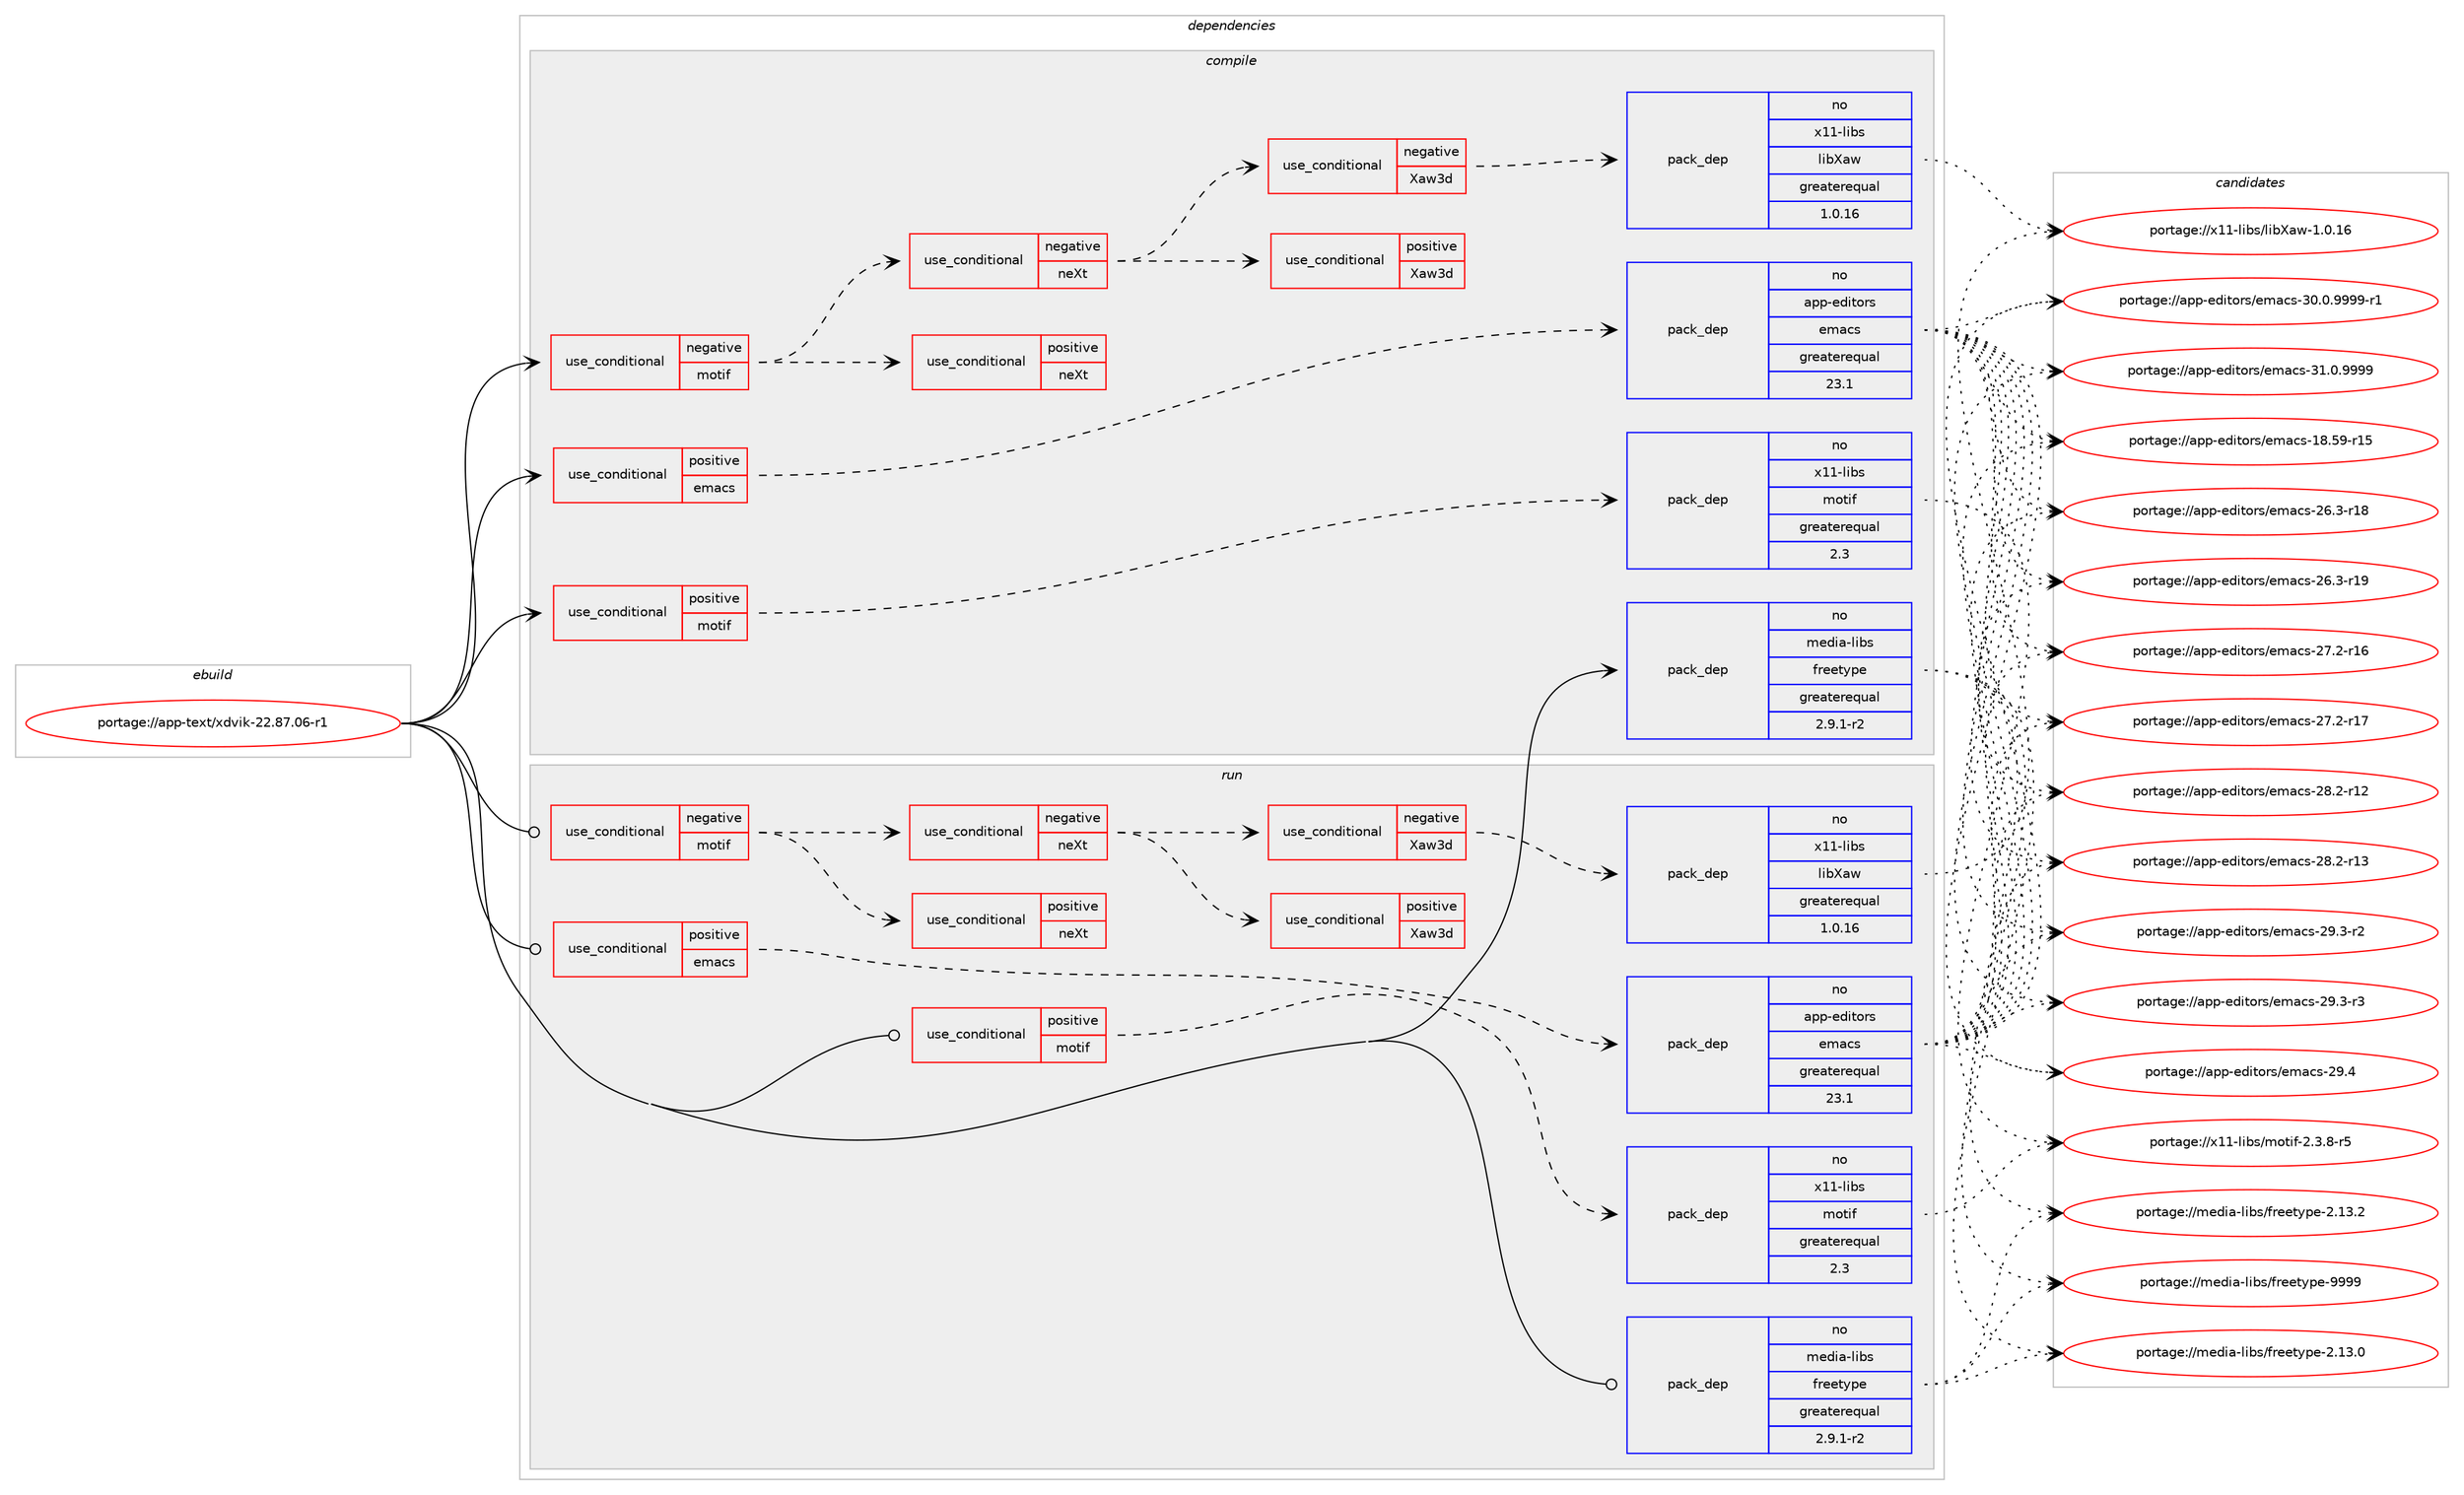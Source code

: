 digraph prolog {

# *************
# Graph options
# *************

newrank=true;
concentrate=true;
compound=true;
graph [rankdir=LR,fontname=Helvetica,fontsize=10,ranksep=1.5];#, ranksep=2.5, nodesep=0.2];
edge  [arrowhead=vee];
node  [fontname=Helvetica,fontsize=10];

# **********
# The ebuild
# **********

subgraph cluster_leftcol {
color=gray;
rank=same;
label=<<i>ebuild</i>>;
id [label="portage://app-text/xdvik-22.87.06-r1", color=red, width=4, href="../app-text/xdvik-22.87.06-r1.svg"];
}

# ****************
# The dependencies
# ****************

subgraph cluster_midcol {
color=gray;
label=<<i>dependencies</i>>;
subgraph cluster_compile {
fillcolor="#eeeeee";
style=filled;
label=<<i>compile</i>>;
subgraph cond15813 {
dependency27190 [label=<<TABLE BORDER="0" CELLBORDER="1" CELLSPACING="0" CELLPADDING="4"><TR><TD ROWSPAN="3" CELLPADDING="10">use_conditional</TD></TR><TR><TD>negative</TD></TR><TR><TD>motif</TD></TR></TABLE>>, shape=none, color=red];
subgraph cond15814 {
dependency27191 [label=<<TABLE BORDER="0" CELLBORDER="1" CELLSPACING="0" CELLPADDING="4"><TR><TD ROWSPAN="3" CELLPADDING="10">use_conditional</TD></TR><TR><TD>positive</TD></TR><TR><TD>neXt</TD></TR></TABLE>>, shape=none, color=red];
# *** BEGIN UNKNOWN DEPENDENCY TYPE (TODO) ***
# dependency27191 -> package_dependency(portage://app-text/xdvik-22.87.06-r1,install,no,x11-libs,neXtaw,none,[,,],[],[])
# *** END UNKNOWN DEPENDENCY TYPE (TODO) ***

}
dependency27190:e -> dependency27191:w [weight=20,style="dashed",arrowhead="vee"];
subgraph cond15815 {
dependency27192 [label=<<TABLE BORDER="0" CELLBORDER="1" CELLSPACING="0" CELLPADDING="4"><TR><TD ROWSPAN="3" CELLPADDING="10">use_conditional</TD></TR><TR><TD>negative</TD></TR><TR><TD>neXt</TD></TR></TABLE>>, shape=none, color=red];
subgraph cond15816 {
dependency27193 [label=<<TABLE BORDER="0" CELLBORDER="1" CELLSPACING="0" CELLPADDING="4"><TR><TD ROWSPAN="3" CELLPADDING="10">use_conditional</TD></TR><TR><TD>positive</TD></TR><TR><TD>Xaw3d</TD></TR></TABLE>>, shape=none, color=red];
# *** BEGIN UNKNOWN DEPENDENCY TYPE (TODO) ***
# dependency27193 -> package_dependency(portage://app-text/xdvik-22.87.06-r1,install,no,x11-libs,libXaw3d,none,[,,],[],[])
# *** END UNKNOWN DEPENDENCY TYPE (TODO) ***

}
dependency27192:e -> dependency27193:w [weight=20,style="dashed",arrowhead="vee"];
subgraph cond15817 {
dependency27194 [label=<<TABLE BORDER="0" CELLBORDER="1" CELLSPACING="0" CELLPADDING="4"><TR><TD ROWSPAN="3" CELLPADDING="10">use_conditional</TD></TR><TR><TD>negative</TD></TR><TR><TD>Xaw3d</TD></TR></TABLE>>, shape=none, color=red];
subgraph pack10891 {
dependency27195 [label=<<TABLE BORDER="0" CELLBORDER="1" CELLSPACING="0" CELLPADDING="4" WIDTH="220"><TR><TD ROWSPAN="6" CELLPADDING="30">pack_dep</TD></TR><TR><TD WIDTH="110">no</TD></TR><TR><TD>x11-libs</TD></TR><TR><TD>libXaw</TD></TR><TR><TD>greaterequal</TD></TR><TR><TD>1.0.16</TD></TR></TABLE>>, shape=none, color=blue];
}
dependency27194:e -> dependency27195:w [weight=20,style="dashed",arrowhead="vee"];
}
dependency27192:e -> dependency27194:w [weight=20,style="dashed",arrowhead="vee"];
}
dependency27190:e -> dependency27192:w [weight=20,style="dashed",arrowhead="vee"];
}
id:e -> dependency27190:w [weight=20,style="solid",arrowhead="vee"];
subgraph cond15818 {
dependency27196 [label=<<TABLE BORDER="0" CELLBORDER="1" CELLSPACING="0" CELLPADDING="4"><TR><TD ROWSPAN="3" CELLPADDING="10">use_conditional</TD></TR><TR><TD>positive</TD></TR><TR><TD>emacs</TD></TR></TABLE>>, shape=none, color=red];
subgraph pack10892 {
dependency27197 [label=<<TABLE BORDER="0" CELLBORDER="1" CELLSPACING="0" CELLPADDING="4" WIDTH="220"><TR><TD ROWSPAN="6" CELLPADDING="30">pack_dep</TD></TR><TR><TD WIDTH="110">no</TD></TR><TR><TD>app-editors</TD></TR><TR><TD>emacs</TD></TR><TR><TD>greaterequal</TD></TR><TR><TD>23.1</TD></TR></TABLE>>, shape=none, color=blue];
}
dependency27196:e -> dependency27197:w [weight=20,style="dashed",arrowhead="vee"];
}
id:e -> dependency27196:w [weight=20,style="solid",arrowhead="vee"];
subgraph cond15819 {
dependency27198 [label=<<TABLE BORDER="0" CELLBORDER="1" CELLSPACING="0" CELLPADDING="4"><TR><TD ROWSPAN="3" CELLPADDING="10">use_conditional</TD></TR><TR><TD>positive</TD></TR><TR><TD>motif</TD></TR></TABLE>>, shape=none, color=red];
subgraph pack10893 {
dependency27199 [label=<<TABLE BORDER="0" CELLBORDER="1" CELLSPACING="0" CELLPADDING="4" WIDTH="220"><TR><TD ROWSPAN="6" CELLPADDING="30">pack_dep</TD></TR><TR><TD WIDTH="110">no</TD></TR><TR><TD>x11-libs</TD></TR><TR><TD>motif</TD></TR><TR><TD>greaterequal</TD></TR><TR><TD>2.3</TD></TR></TABLE>>, shape=none, color=blue];
}
dependency27198:e -> dependency27199:w [weight=20,style="dashed",arrowhead="vee"];
}
id:e -> dependency27198:w [weight=20,style="solid",arrowhead="vee"];
# *** BEGIN UNKNOWN DEPENDENCY TYPE (TODO) ***
# id -> package_dependency(portage://app-text/xdvik-22.87.06-r1,install,no,dev-libs,kpathsea,none,[,,],any_same_slot,[])
# *** END UNKNOWN DEPENDENCY TYPE (TODO) ***

subgraph pack10894 {
dependency27200 [label=<<TABLE BORDER="0" CELLBORDER="1" CELLSPACING="0" CELLPADDING="4" WIDTH="220"><TR><TD ROWSPAN="6" CELLPADDING="30">pack_dep</TD></TR><TR><TD WIDTH="110">no</TD></TR><TR><TD>media-libs</TD></TR><TR><TD>freetype</TD></TR><TR><TD>greaterequal</TD></TR><TR><TD>2.9.1-r2</TD></TR></TABLE>>, shape=none, color=blue];
}
id:e -> dependency27200:w [weight=20,style="solid",arrowhead="vee"];
# *** BEGIN UNKNOWN DEPENDENCY TYPE (TODO) ***
# id -> package_dependency(portage://app-text/xdvik-22.87.06-r1,install,no,x11-libs,libX11,none,[,,],[],[])
# *** END UNKNOWN DEPENDENCY TYPE (TODO) ***

# *** BEGIN UNKNOWN DEPENDENCY TYPE (TODO) ***
# id -> package_dependency(portage://app-text/xdvik-22.87.06-r1,install,no,x11-libs,libXi,none,[,,],[],[])
# *** END UNKNOWN DEPENDENCY TYPE (TODO) ***

# *** BEGIN UNKNOWN DEPENDENCY TYPE (TODO) ***
# id -> package_dependency(portage://app-text/xdvik-22.87.06-r1,install,no,x11-libs,libXmu,none,[,,],[],[])
# *** END UNKNOWN DEPENDENCY TYPE (TODO) ***

# *** BEGIN UNKNOWN DEPENDENCY TYPE (TODO) ***
# id -> package_dependency(portage://app-text/xdvik-22.87.06-r1,install,no,x11-libs,libXpm,none,[,,],[],[])
# *** END UNKNOWN DEPENDENCY TYPE (TODO) ***

# *** BEGIN UNKNOWN DEPENDENCY TYPE (TODO) ***
# id -> package_dependency(portage://app-text/xdvik-22.87.06-r1,install,no,x11-libs,libXt,none,[,,],[],[])
# *** END UNKNOWN DEPENDENCY TYPE (TODO) ***

}
subgraph cluster_compileandrun {
fillcolor="#eeeeee";
style=filled;
label=<<i>compile and run</i>>;
}
subgraph cluster_run {
fillcolor="#eeeeee";
style=filled;
label=<<i>run</i>>;
subgraph cond15820 {
dependency27201 [label=<<TABLE BORDER="0" CELLBORDER="1" CELLSPACING="0" CELLPADDING="4"><TR><TD ROWSPAN="3" CELLPADDING="10">use_conditional</TD></TR><TR><TD>negative</TD></TR><TR><TD>motif</TD></TR></TABLE>>, shape=none, color=red];
subgraph cond15821 {
dependency27202 [label=<<TABLE BORDER="0" CELLBORDER="1" CELLSPACING="0" CELLPADDING="4"><TR><TD ROWSPAN="3" CELLPADDING="10">use_conditional</TD></TR><TR><TD>positive</TD></TR><TR><TD>neXt</TD></TR></TABLE>>, shape=none, color=red];
# *** BEGIN UNKNOWN DEPENDENCY TYPE (TODO) ***
# dependency27202 -> package_dependency(portage://app-text/xdvik-22.87.06-r1,run,no,x11-libs,neXtaw,none,[,,],[],[])
# *** END UNKNOWN DEPENDENCY TYPE (TODO) ***

}
dependency27201:e -> dependency27202:w [weight=20,style="dashed",arrowhead="vee"];
subgraph cond15822 {
dependency27203 [label=<<TABLE BORDER="0" CELLBORDER="1" CELLSPACING="0" CELLPADDING="4"><TR><TD ROWSPAN="3" CELLPADDING="10">use_conditional</TD></TR><TR><TD>negative</TD></TR><TR><TD>neXt</TD></TR></TABLE>>, shape=none, color=red];
subgraph cond15823 {
dependency27204 [label=<<TABLE BORDER="0" CELLBORDER="1" CELLSPACING="0" CELLPADDING="4"><TR><TD ROWSPAN="3" CELLPADDING="10">use_conditional</TD></TR><TR><TD>positive</TD></TR><TR><TD>Xaw3d</TD></TR></TABLE>>, shape=none, color=red];
# *** BEGIN UNKNOWN DEPENDENCY TYPE (TODO) ***
# dependency27204 -> package_dependency(portage://app-text/xdvik-22.87.06-r1,run,no,x11-libs,libXaw3d,none,[,,],[],[])
# *** END UNKNOWN DEPENDENCY TYPE (TODO) ***

}
dependency27203:e -> dependency27204:w [weight=20,style="dashed",arrowhead="vee"];
subgraph cond15824 {
dependency27205 [label=<<TABLE BORDER="0" CELLBORDER="1" CELLSPACING="0" CELLPADDING="4"><TR><TD ROWSPAN="3" CELLPADDING="10">use_conditional</TD></TR><TR><TD>negative</TD></TR><TR><TD>Xaw3d</TD></TR></TABLE>>, shape=none, color=red];
subgraph pack10895 {
dependency27206 [label=<<TABLE BORDER="0" CELLBORDER="1" CELLSPACING="0" CELLPADDING="4" WIDTH="220"><TR><TD ROWSPAN="6" CELLPADDING="30">pack_dep</TD></TR><TR><TD WIDTH="110">no</TD></TR><TR><TD>x11-libs</TD></TR><TR><TD>libXaw</TD></TR><TR><TD>greaterequal</TD></TR><TR><TD>1.0.16</TD></TR></TABLE>>, shape=none, color=blue];
}
dependency27205:e -> dependency27206:w [weight=20,style="dashed",arrowhead="vee"];
}
dependency27203:e -> dependency27205:w [weight=20,style="dashed",arrowhead="vee"];
}
dependency27201:e -> dependency27203:w [weight=20,style="dashed",arrowhead="vee"];
}
id:e -> dependency27201:w [weight=20,style="solid",arrowhead="odot"];
subgraph cond15825 {
dependency27207 [label=<<TABLE BORDER="0" CELLBORDER="1" CELLSPACING="0" CELLPADDING="4"><TR><TD ROWSPAN="3" CELLPADDING="10">use_conditional</TD></TR><TR><TD>positive</TD></TR><TR><TD>emacs</TD></TR></TABLE>>, shape=none, color=red];
subgraph pack10896 {
dependency27208 [label=<<TABLE BORDER="0" CELLBORDER="1" CELLSPACING="0" CELLPADDING="4" WIDTH="220"><TR><TD ROWSPAN="6" CELLPADDING="30">pack_dep</TD></TR><TR><TD WIDTH="110">no</TD></TR><TR><TD>app-editors</TD></TR><TR><TD>emacs</TD></TR><TR><TD>greaterequal</TD></TR><TR><TD>23.1</TD></TR></TABLE>>, shape=none, color=blue];
}
dependency27207:e -> dependency27208:w [weight=20,style="dashed",arrowhead="vee"];
}
id:e -> dependency27207:w [weight=20,style="solid",arrowhead="odot"];
subgraph cond15826 {
dependency27209 [label=<<TABLE BORDER="0" CELLBORDER="1" CELLSPACING="0" CELLPADDING="4"><TR><TD ROWSPAN="3" CELLPADDING="10">use_conditional</TD></TR><TR><TD>positive</TD></TR><TR><TD>motif</TD></TR></TABLE>>, shape=none, color=red];
subgraph pack10897 {
dependency27210 [label=<<TABLE BORDER="0" CELLBORDER="1" CELLSPACING="0" CELLPADDING="4" WIDTH="220"><TR><TD ROWSPAN="6" CELLPADDING="30">pack_dep</TD></TR><TR><TD WIDTH="110">no</TD></TR><TR><TD>x11-libs</TD></TR><TR><TD>motif</TD></TR><TR><TD>greaterequal</TD></TR><TR><TD>2.3</TD></TR></TABLE>>, shape=none, color=blue];
}
dependency27209:e -> dependency27210:w [weight=20,style="dashed",arrowhead="vee"];
}
id:e -> dependency27209:w [weight=20,style="solid",arrowhead="odot"];
# *** BEGIN UNKNOWN DEPENDENCY TYPE (TODO) ***
# id -> package_dependency(portage://app-text/xdvik-22.87.06-r1,run,no,dev-libs,kpathsea,none,[,,],any_same_slot,[])
# *** END UNKNOWN DEPENDENCY TYPE (TODO) ***

subgraph pack10898 {
dependency27211 [label=<<TABLE BORDER="0" CELLBORDER="1" CELLSPACING="0" CELLPADDING="4" WIDTH="220"><TR><TD ROWSPAN="6" CELLPADDING="30">pack_dep</TD></TR><TR><TD WIDTH="110">no</TD></TR><TR><TD>media-libs</TD></TR><TR><TD>freetype</TD></TR><TR><TD>greaterequal</TD></TR><TR><TD>2.9.1-r2</TD></TR></TABLE>>, shape=none, color=blue];
}
id:e -> dependency27211:w [weight=20,style="solid",arrowhead="odot"];
# *** BEGIN UNKNOWN DEPENDENCY TYPE (TODO) ***
# id -> package_dependency(portage://app-text/xdvik-22.87.06-r1,run,no,virtual,latex-base,none,[,,],[],[])
# *** END UNKNOWN DEPENDENCY TYPE (TODO) ***

# *** BEGIN UNKNOWN DEPENDENCY TYPE (TODO) ***
# id -> package_dependency(portage://app-text/xdvik-22.87.06-r1,run,no,x11-libs,libX11,none,[,,],[],[])
# *** END UNKNOWN DEPENDENCY TYPE (TODO) ***

# *** BEGIN UNKNOWN DEPENDENCY TYPE (TODO) ***
# id -> package_dependency(portage://app-text/xdvik-22.87.06-r1,run,no,x11-libs,libXi,none,[,,],[],[])
# *** END UNKNOWN DEPENDENCY TYPE (TODO) ***

# *** BEGIN UNKNOWN DEPENDENCY TYPE (TODO) ***
# id -> package_dependency(portage://app-text/xdvik-22.87.06-r1,run,no,x11-libs,libXmu,none,[,,],[],[])
# *** END UNKNOWN DEPENDENCY TYPE (TODO) ***

# *** BEGIN UNKNOWN DEPENDENCY TYPE (TODO) ***
# id -> package_dependency(portage://app-text/xdvik-22.87.06-r1,run,no,x11-libs,libXpm,none,[,,],[],[])
# *** END UNKNOWN DEPENDENCY TYPE (TODO) ***

# *** BEGIN UNKNOWN DEPENDENCY TYPE (TODO) ***
# id -> package_dependency(portage://app-text/xdvik-22.87.06-r1,run,no,x11-libs,libXt,none,[,,],[],[])
# *** END UNKNOWN DEPENDENCY TYPE (TODO) ***

}
}

# **************
# The candidates
# **************

subgraph cluster_choices {
rank=same;
color=gray;
label=<<i>candidates</i>>;

subgraph choice10891 {
color=black;
nodesep=1;
choice120494945108105981154710810598889711945494648464954 [label="portage://x11-libs/libXaw-1.0.16", color=red, width=4,href="../x11-libs/libXaw-1.0.16.svg"];
dependency27195:e -> choice120494945108105981154710810598889711945494648464954:w [style=dotted,weight="100"];
}
subgraph choice10892 {
color=black;
nodesep=1;
choice9711211245101100105116111114115471011099799115454956465357451144953 [label="portage://app-editors/emacs-18.59-r15", color=red, width=4,href="../app-editors/emacs-18.59-r15.svg"];
choice97112112451011001051161111141154710110997991154550544651451144956 [label="portage://app-editors/emacs-26.3-r18", color=red, width=4,href="../app-editors/emacs-26.3-r18.svg"];
choice97112112451011001051161111141154710110997991154550544651451144957 [label="portage://app-editors/emacs-26.3-r19", color=red, width=4,href="../app-editors/emacs-26.3-r19.svg"];
choice97112112451011001051161111141154710110997991154550554650451144954 [label="portage://app-editors/emacs-27.2-r16", color=red, width=4,href="../app-editors/emacs-27.2-r16.svg"];
choice97112112451011001051161111141154710110997991154550554650451144955 [label="portage://app-editors/emacs-27.2-r17", color=red, width=4,href="../app-editors/emacs-27.2-r17.svg"];
choice97112112451011001051161111141154710110997991154550564650451144950 [label="portage://app-editors/emacs-28.2-r12", color=red, width=4,href="../app-editors/emacs-28.2-r12.svg"];
choice97112112451011001051161111141154710110997991154550564650451144951 [label="portage://app-editors/emacs-28.2-r13", color=red, width=4,href="../app-editors/emacs-28.2-r13.svg"];
choice971121124510110010511611111411547101109979911545505746514511450 [label="portage://app-editors/emacs-29.3-r2", color=red, width=4,href="../app-editors/emacs-29.3-r2.svg"];
choice971121124510110010511611111411547101109979911545505746514511451 [label="portage://app-editors/emacs-29.3-r3", color=red, width=4,href="../app-editors/emacs-29.3-r3.svg"];
choice97112112451011001051161111141154710110997991154550574652 [label="portage://app-editors/emacs-29.4", color=red, width=4,href="../app-editors/emacs-29.4.svg"];
choice9711211245101100105116111114115471011099799115455148464846575757574511449 [label="portage://app-editors/emacs-30.0.9999-r1", color=red, width=4,href="../app-editors/emacs-30.0.9999-r1.svg"];
choice971121124510110010511611111411547101109979911545514946484657575757 [label="portage://app-editors/emacs-31.0.9999", color=red, width=4,href="../app-editors/emacs-31.0.9999.svg"];
dependency27197:e -> choice9711211245101100105116111114115471011099799115454956465357451144953:w [style=dotted,weight="100"];
dependency27197:e -> choice97112112451011001051161111141154710110997991154550544651451144956:w [style=dotted,weight="100"];
dependency27197:e -> choice97112112451011001051161111141154710110997991154550544651451144957:w [style=dotted,weight="100"];
dependency27197:e -> choice97112112451011001051161111141154710110997991154550554650451144954:w [style=dotted,weight="100"];
dependency27197:e -> choice97112112451011001051161111141154710110997991154550554650451144955:w [style=dotted,weight="100"];
dependency27197:e -> choice97112112451011001051161111141154710110997991154550564650451144950:w [style=dotted,weight="100"];
dependency27197:e -> choice97112112451011001051161111141154710110997991154550564650451144951:w [style=dotted,weight="100"];
dependency27197:e -> choice971121124510110010511611111411547101109979911545505746514511450:w [style=dotted,weight="100"];
dependency27197:e -> choice971121124510110010511611111411547101109979911545505746514511451:w [style=dotted,weight="100"];
dependency27197:e -> choice97112112451011001051161111141154710110997991154550574652:w [style=dotted,weight="100"];
dependency27197:e -> choice9711211245101100105116111114115471011099799115455148464846575757574511449:w [style=dotted,weight="100"];
dependency27197:e -> choice971121124510110010511611111411547101109979911545514946484657575757:w [style=dotted,weight="100"];
}
subgraph choice10893 {
color=black;
nodesep=1;
choice12049494510810598115471091111161051024550465146564511453 [label="portage://x11-libs/motif-2.3.8-r5", color=red, width=4,href="../x11-libs/motif-2.3.8-r5.svg"];
dependency27199:e -> choice12049494510810598115471091111161051024550465146564511453:w [style=dotted,weight="100"];
}
subgraph choice10894 {
color=black;
nodesep=1;
choice1091011001059745108105981154710211410110111612111210145504649514648 [label="portage://media-libs/freetype-2.13.0", color=red, width=4,href="../media-libs/freetype-2.13.0.svg"];
choice1091011001059745108105981154710211410110111612111210145504649514650 [label="portage://media-libs/freetype-2.13.2", color=red, width=4,href="../media-libs/freetype-2.13.2.svg"];
choice109101100105974510810598115471021141011011161211121014557575757 [label="portage://media-libs/freetype-9999", color=red, width=4,href="../media-libs/freetype-9999.svg"];
dependency27200:e -> choice1091011001059745108105981154710211410110111612111210145504649514648:w [style=dotted,weight="100"];
dependency27200:e -> choice1091011001059745108105981154710211410110111612111210145504649514650:w [style=dotted,weight="100"];
dependency27200:e -> choice109101100105974510810598115471021141011011161211121014557575757:w [style=dotted,weight="100"];
}
subgraph choice10895 {
color=black;
nodesep=1;
choice120494945108105981154710810598889711945494648464954 [label="portage://x11-libs/libXaw-1.0.16", color=red, width=4,href="../x11-libs/libXaw-1.0.16.svg"];
dependency27206:e -> choice120494945108105981154710810598889711945494648464954:w [style=dotted,weight="100"];
}
subgraph choice10896 {
color=black;
nodesep=1;
choice9711211245101100105116111114115471011099799115454956465357451144953 [label="portage://app-editors/emacs-18.59-r15", color=red, width=4,href="../app-editors/emacs-18.59-r15.svg"];
choice97112112451011001051161111141154710110997991154550544651451144956 [label="portage://app-editors/emacs-26.3-r18", color=red, width=4,href="../app-editors/emacs-26.3-r18.svg"];
choice97112112451011001051161111141154710110997991154550544651451144957 [label="portage://app-editors/emacs-26.3-r19", color=red, width=4,href="../app-editors/emacs-26.3-r19.svg"];
choice97112112451011001051161111141154710110997991154550554650451144954 [label="portage://app-editors/emacs-27.2-r16", color=red, width=4,href="../app-editors/emacs-27.2-r16.svg"];
choice97112112451011001051161111141154710110997991154550554650451144955 [label="portage://app-editors/emacs-27.2-r17", color=red, width=4,href="../app-editors/emacs-27.2-r17.svg"];
choice97112112451011001051161111141154710110997991154550564650451144950 [label="portage://app-editors/emacs-28.2-r12", color=red, width=4,href="../app-editors/emacs-28.2-r12.svg"];
choice97112112451011001051161111141154710110997991154550564650451144951 [label="portage://app-editors/emacs-28.2-r13", color=red, width=4,href="../app-editors/emacs-28.2-r13.svg"];
choice971121124510110010511611111411547101109979911545505746514511450 [label="portage://app-editors/emacs-29.3-r2", color=red, width=4,href="../app-editors/emacs-29.3-r2.svg"];
choice971121124510110010511611111411547101109979911545505746514511451 [label="portage://app-editors/emacs-29.3-r3", color=red, width=4,href="../app-editors/emacs-29.3-r3.svg"];
choice97112112451011001051161111141154710110997991154550574652 [label="portage://app-editors/emacs-29.4", color=red, width=4,href="../app-editors/emacs-29.4.svg"];
choice9711211245101100105116111114115471011099799115455148464846575757574511449 [label="portage://app-editors/emacs-30.0.9999-r1", color=red, width=4,href="../app-editors/emacs-30.0.9999-r1.svg"];
choice971121124510110010511611111411547101109979911545514946484657575757 [label="portage://app-editors/emacs-31.0.9999", color=red, width=4,href="../app-editors/emacs-31.0.9999.svg"];
dependency27208:e -> choice9711211245101100105116111114115471011099799115454956465357451144953:w [style=dotted,weight="100"];
dependency27208:e -> choice97112112451011001051161111141154710110997991154550544651451144956:w [style=dotted,weight="100"];
dependency27208:e -> choice97112112451011001051161111141154710110997991154550544651451144957:w [style=dotted,weight="100"];
dependency27208:e -> choice97112112451011001051161111141154710110997991154550554650451144954:w [style=dotted,weight="100"];
dependency27208:e -> choice97112112451011001051161111141154710110997991154550554650451144955:w [style=dotted,weight="100"];
dependency27208:e -> choice97112112451011001051161111141154710110997991154550564650451144950:w [style=dotted,weight="100"];
dependency27208:e -> choice97112112451011001051161111141154710110997991154550564650451144951:w [style=dotted,weight="100"];
dependency27208:e -> choice971121124510110010511611111411547101109979911545505746514511450:w [style=dotted,weight="100"];
dependency27208:e -> choice971121124510110010511611111411547101109979911545505746514511451:w [style=dotted,weight="100"];
dependency27208:e -> choice97112112451011001051161111141154710110997991154550574652:w [style=dotted,weight="100"];
dependency27208:e -> choice9711211245101100105116111114115471011099799115455148464846575757574511449:w [style=dotted,weight="100"];
dependency27208:e -> choice971121124510110010511611111411547101109979911545514946484657575757:w [style=dotted,weight="100"];
}
subgraph choice10897 {
color=black;
nodesep=1;
choice12049494510810598115471091111161051024550465146564511453 [label="portage://x11-libs/motif-2.3.8-r5", color=red, width=4,href="../x11-libs/motif-2.3.8-r5.svg"];
dependency27210:e -> choice12049494510810598115471091111161051024550465146564511453:w [style=dotted,weight="100"];
}
subgraph choice10898 {
color=black;
nodesep=1;
choice1091011001059745108105981154710211410110111612111210145504649514648 [label="portage://media-libs/freetype-2.13.0", color=red, width=4,href="../media-libs/freetype-2.13.0.svg"];
choice1091011001059745108105981154710211410110111612111210145504649514650 [label="portage://media-libs/freetype-2.13.2", color=red, width=4,href="../media-libs/freetype-2.13.2.svg"];
choice109101100105974510810598115471021141011011161211121014557575757 [label="portage://media-libs/freetype-9999", color=red, width=4,href="../media-libs/freetype-9999.svg"];
dependency27211:e -> choice1091011001059745108105981154710211410110111612111210145504649514648:w [style=dotted,weight="100"];
dependency27211:e -> choice1091011001059745108105981154710211410110111612111210145504649514650:w [style=dotted,weight="100"];
dependency27211:e -> choice109101100105974510810598115471021141011011161211121014557575757:w [style=dotted,weight="100"];
}
}

}
